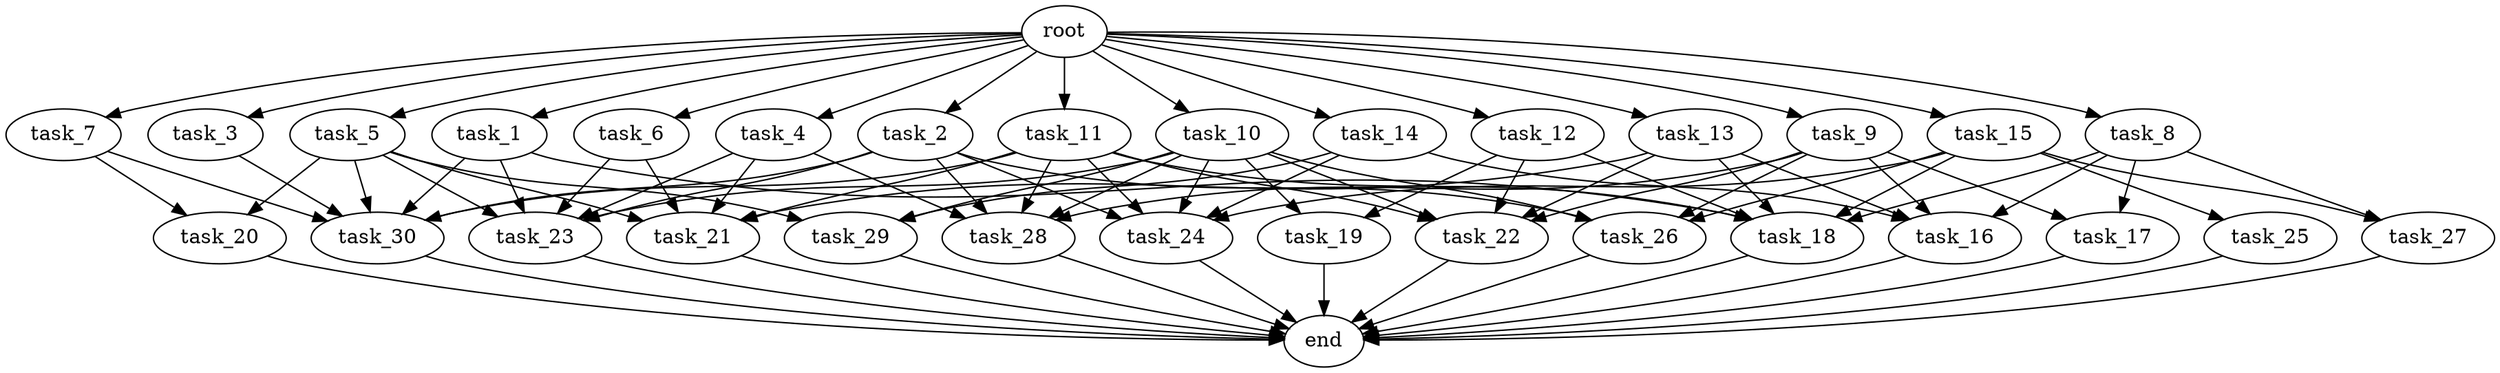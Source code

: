 digraph G {
  root [size="0.000000e+00"];
  task_1 [size="5.252780e+10"];
  task_2 [size="8.757954e+10"];
  task_3 [size="7.869412e+10"];
  task_4 [size="5.206970e+10"];
  task_5 [size="4.516644e+10"];
  task_6 [size="8.270274e+10"];
  task_7 [size="4.251167e+09"];
  task_8 [size="9.958368e+10"];
  task_9 [size="5.187508e+10"];
  task_10 [size="3.956716e+10"];
  task_11 [size="7.351966e+10"];
  task_12 [size="5.577452e+10"];
  task_13 [size="5.161751e+10"];
  task_14 [size="6.306855e+10"];
  task_15 [size="4.939052e+09"];
  task_16 [size="2.912502e+10"];
  task_17 [size="3.981001e+10"];
  task_18 [size="3.046237e+10"];
  task_19 [size="8.276382e+10"];
  task_20 [size="4.614010e+10"];
  task_21 [size="4.225199e+10"];
  task_22 [size="6.131730e+10"];
  task_23 [size="5.464121e+09"];
  task_24 [size="5.170180e+10"];
  task_25 [size="1.423254e+10"];
  task_26 [size="8.299105e+10"];
  task_27 [size="4.517529e+10"];
  task_28 [size="7.226745e+10"];
  task_29 [size="1.132603e+10"];
  task_30 [size="7.787533e+10"];
  end [size="0.000000e+00"];

  root -> task_1 [size="1.000000e-12"];
  root -> task_2 [size="1.000000e-12"];
  root -> task_3 [size="1.000000e-12"];
  root -> task_4 [size="1.000000e-12"];
  root -> task_5 [size="1.000000e-12"];
  root -> task_6 [size="1.000000e-12"];
  root -> task_7 [size="1.000000e-12"];
  root -> task_8 [size="1.000000e-12"];
  root -> task_9 [size="1.000000e-12"];
  root -> task_10 [size="1.000000e-12"];
  root -> task_11 [size="1.000000e-12"];
  root -> task_12 [size="1.000000e-12"];
  root -> task_13 [size="1.000000e-12"];
  root -> task_14 [size="1.000000e-12"];
  root -> task_15 [size="1.000000e-12"];
  task_1 -> task_18 [size="5.077062e+07"];
  task_1 -> task_23 [size="9.106869e+06"];
  task_1 -> task_30 [size="1.297922e+08"];
  task_2 -> task_23 [size="9.106869e+06"];
  task_2 -> task_24 [size="1.034036e+08"];
  task_2 -> task_26 [size="2.074776e+08"];
  task_2 -> task_28 [size="1.445349e+08"];
  task_2 -> task_30 [size="1.297922e+08"];
  task_3 -> task_30 [size="1.297922e+08"];
  task_4 -> task_21 [size="8.450399e+07"];
  task_4 -> task_23 [size="9.106869e+06"];
  task_4 -> task_28 [size="1.445349e+08"];
  task_5 -> task_20 [size="2.307005e+08"];
  task_5 -> task_21 [size="8.450399e+07"];
  task_5 -> task_23 [size="9.106869e+06"];
  task_5 -> task_29 [size="3.775342e+07"];
  task_5 -> task_30 [size="1.297922e+08"];
  task_6 -> task_21 [size="8.450399e+07"];
  task_6 -> task_23 [size="9.106869e+06"];
  task_7 -> task_20 [size="2.307005e+08"];
  task_7 -> task_30 [size="1.297922e+08"];
  task_8 -> task_16 [size="7.281256e+07"];
  task_8 -> task_17 [size="1.990500e+08"];
  task_8 -> task_18 [size="5.077062e+07"];
  task_8 -> task_27 [size="2.258765e+08"];
  task_9 -> task_16 [size="7.281256e+07"];
  task_9 -> task_17 [size="1.990500e+08"];
  task_9 -> task_22 [size="1.226346e+08"];
  task_9 -> task_26 [size="2.074776e+08"];
  task_9 -> task_28 [size="1.445349e+08"];
  task_10 -> task_19 [size="4.138191e+08"];
  task_10 -> task_22 [size="1.226346e+08"];
  task_10 -> task_23 [size="9.106869e+06"];
  task_10 -> task_24 [size="1.034036e+08"];
  task_10 -> task_26 [size="2.074776e+08"];
  task_10 -> task_28 [size="1.445349e+08"];
  task_10 -> task_29 [size="3.775342e+07"];
  task_11 -> task_18 [size="5.077062e+07"];
  task_11 -> task_21 [size="8.450399e+07"];
  task_11 -> task_22 [size="1.226346e+08"];
  task_11 -> task_24 [size="1.034036e+08"];
  task_11 -> task_28 [size="1.445349e+08"];
  task_11 -> task_30 [size="1.297922e+08"];
  task_12 -> task_18 [size="5.077062e+07"];
  task_12 -> task_19 [size="4.138191e+08"];
  task_12 -> task_22 [size="1.226346e+08"];
  task_13 -> task_16 [size="7.281256e+07"];
  task_13 -> task_18 [size="5.077062e+07"];
  task_13 -> task_21 [size="8.450399e+07"];
  task_13 -> task_22 [size="1.226346e+08"];
  task_14 -> task_16 [size="7.281256e+07"];
  task_14 -> task_24 [size="1.034036e+08"];
  task_14 -> task_29 [size="3.775342e+07"];
  task_15 -> task_18 [size="5.077062e+07"];
  task_15 -> task_24 [size="1.034036e+08"];
  task_15 -> task_25 [size="1.423254e+08"];
  task_15 -> task_26 [size="2.074776e+08"];
  task_15 -> task_27 [size="2.258765e+08"];
  task_16 -> end [size="1.000000e-12"];
  task_17 -> end [size="1.000000e-12"];
  task_18 -> end [size="1.000000e-12"];
  task_19 -> end [size="1.000000e-12"];
  task_20 -> end [size="1.000000e-12"];
  task_21 -> end [size="1.000000e-12"];
  task_22 -> end [size="1.000000e-12"];
  task_23 -> end [size="1.000000e-12"];
  task_24 -> end [size="1.000000e-12"];
  task_25 -> end [size="1.000000e-12"];
  task_26 -> end [size="1.000000e-12"];
  task_27 -> end [size="1.000000e-12"];
  task_28 -> end [size="1.000000e-12"];
  task_29 -> end [size="1.000000e-12"];
  task_30 -> end [size="1.000000e-12"];
}
